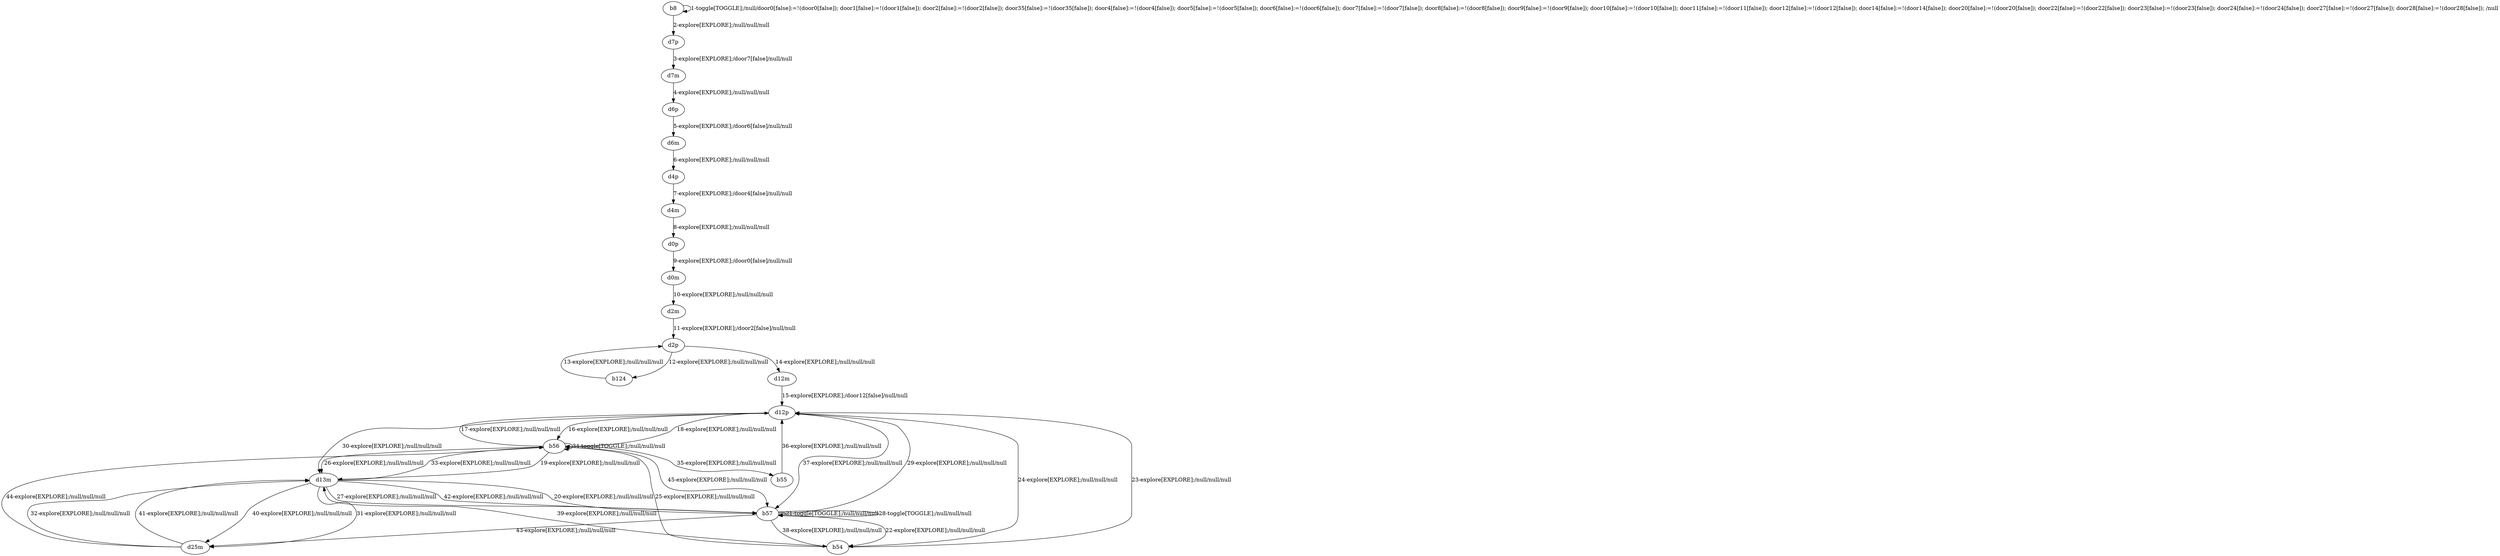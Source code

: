 # Total number of goals covered by this test: 1
# b56 --> b57

digraph g {
"b8" -> "b8" [label = "1-toggle[TOGGLE];/null/door0[false]:=!(door0[false]); door1[false]:=!(door1[false]); door2[false]:=!(door2[false]); door35[false]:=!(door35[false]); door4[false]:=!(door4[false]); door5[false]:=!(door5[false]); door6[false]:=!(door6[false]); door7[false]:=!(door7[false]); door8[false]:=!(door8[false]); door9[false]:=!(door9[false]); door10[false]:=!(door10[false]); door11[false]:=!(door11[false]); door12[false]:=!(door12[false]); door14[false]:=!(door14[false]); door20[false]:=!(door20[false]); door22[false]:=!(door22[false]); door23[false]:=!(door23[false]); door24[false]:=!(door24[false]); door27[false]:=!(door27[false]); door28[false]:=!(door28[false]); /null"];
"b8" -> "d7p" [label = "2-explore[EXPLORE];/null/null/null"];
"d7p" -> "d7m" [label = "3-explore[EXPLORE];/door7[false]/null/null"];
"d7m" -> "d6p" [label = "4-explore[EXPLORE];/null/null/null"];
"d6p" -> "d6m" [label = "5-explore[EXPLORE];/door6[false]/null/null"];
"d6m" -> "d4p" [label = "6-explore[EXPLORE];/null/null/null"];
"d4p" -> "d4m" [label = "7-explore[EXPLORE];/door4[false]/null/null"];
"d4m" -> "d0p" [label = "8-explore[EXPLORE];/null/null/null"];
"d0p" -> "d0m" [label = "9-explore[EXPLORE];/door0[false]/null/null"];
"d0m" -> "d2m" [label = "10-explore[EXPLORE];/null/null/null"];
"d2m" -> "d2p" [label = "11-explore[EXPLORE];/door2[false]/null/null"];
"d2p" -> "b124" [label = "12-explore[EXPLORE];/null/null/null"];
"b124" -> "d2p" [label = "13-explore[EXPLORE];/null/null/null"];
"d2p" -> "d12m" [label = "14-explore[EXPLORE];/null/null/null"];
"d12m" -> "d12p" [label = "15-explore[EXPLORE];/door12[false]/null/null"];
"d12p" -> "b56" [label = "16-explore[EXPLORE];/null/null/null"];
"b56" -> "d12p" [label = "17-explore[EXPLORE];/null/null/null"];
"d12p" -> "b56" [label = "18-explore[EXPLORE];/null/null/null"];
"b56" -> "d13m" [label = "19-explore[EXPLORE];/null/null/null"];
"d13m" -> "b57" [label = "20-explore[EXPLORE];/null/null/null"];
"b57" -> "b57" [label = "21-toggle[TOGGLE];/null/null/null"];
"b57" -> "b54" [label = "22-explore[EXPLORE];/null/null/null"];
"b54" -> "d12p" [label = "23-explore[EXPLORE];/null/null/null"];
"d12p" -> "b54" [label = "24-explore[EXPLORE];/null/null/null"];
"b54" -> "b56" [label = "25-explore[EXPLORE];/null/null/null"];
"b56" -> "d13m" [label = "26-explore[EXPLORE];/null/null/null"];
"d13m" -> "b57" [label = "27-explore[EXPLORE];/null/null/null"];
"b57" -> "b57" [label = "28-toggle[TOGGLE];/null/null/null"];
"b57" -> "d12p" [label = "29-explore[EXPLORE];/null/null/null"];
"d12p" -> "d13m" [label = "30-explore[EXPLORE];/null/null/null"];
"d13m" -> "d25m" [label = "31-explore[EXPLORE];/null/null/null"];
"d25m" -> "d13m" [label = "32-explore[EXPLORE];/null/null/null"];
"d13m" -> "b56" [label = "33-explore[EXPLORE];/null/null/null"];
"b56" -> "b56" [label = "34-toggle[TOGGLE];/null/null/null"];
"b56" -> "b55" [label = "35-explore[EXPLORE];/null/null/null"];
"b55" -> "d12p" [label = "36-explore[EXPLORE];/null/null/null"];
"d12p" -> "b57" [label = "37-explore[EXPLORE];/null/null/null"];
"b57" -> "b54" [label = "38-explore[EXPLORE];/null/null/null"];
"b54" -> "d13m" [label = "39-explore[EXPLORE];/null/null/null"];
"d13m" -> "d25m" [label = "40-explore[EXPLORE];/null/null/null"];
"d25m" -> "d13m" [label = "41-explore[EXPLORE];/null/null/null"];
"d13m" -> "b57" [label = "42-explore[EXPLORE];/null/null/null"];
"b57" -> "d25m" [label = "43-explore[EXPLORE];/null/null/null"];
"d25m" -> "b56" [label = "44-explore[EXPLORE];/null/null/null"];
"b56" -> "b57" [label = "45-explore[EXPLORE];/null/null/null"];
}